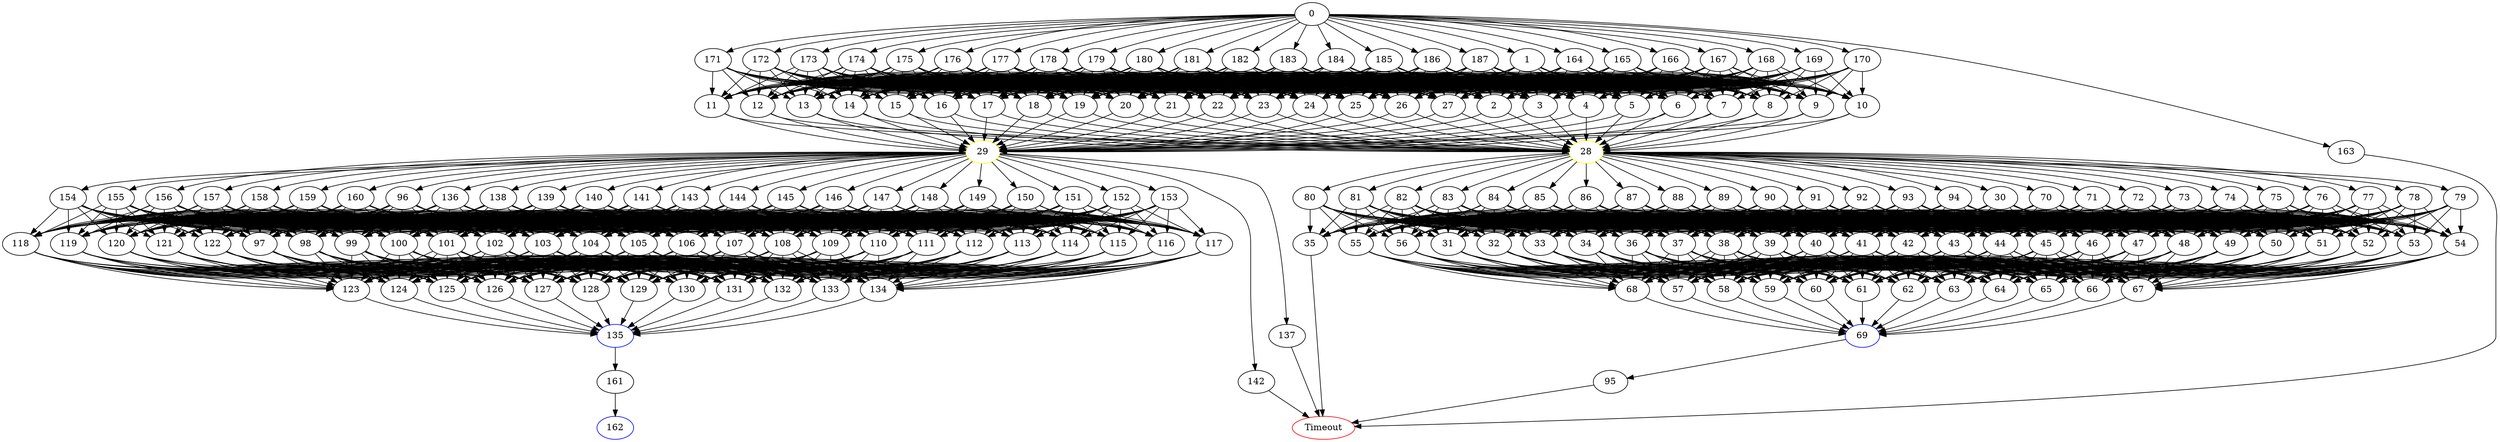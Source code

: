 digraph G {
	0 -> 1;
	0 -> 163;
	0 -> 164;
	0 -> 165;
	0 -> 166;
	0 -> 167;
	0 -> 168;
	0 -> 169;
	0 -> 170;
	0 -> 171;
	0 -> 172;
	0 -> 173;
	0 -> 174;
	0 -> 175;
	0 -> 176;
	0 -> 177;
	0 -> 178;
	0 -> 179;
	0 -> 180;
	0 -> 181;
	0 -> 182;
	0 -> 183;
	0 -> 184;
	0 -> 185;
	0 -> 186;
	0 -> 187;
	1 -> 2;
	1 -> 3;
	1 -> 4;
	1 -> 5;
	1 -> 6;
	1 -> 7;
	1 -> 8;
	1 -> 9;
	1 -> 10;
	1 -> 11;
	1 -> 12;
	1 -> 13;
	1 -> 14;
	1 -> 15;
	1 -> 16;
	1 -> 17;
	1 -> 18;
	1 -> 19;
	1 -> 20;
	1 -> 21;
	1 -> 22;
	1 -> 23;
	1 -> 24;
	1 -> 25;
	1 -> 26;
	1 -> 27;
	2 -> "28";
28 [color=yellow];
	2 -> "29";
29 [color=yellow];
	3 -> "28";
28 [color=yellow];
	3 -> "29";
29 [color=yellow];
	4 -> "28";
28 [color=yellow];
	4 -> "29";
29 [color=yellow];
	5 -> "28";
28 [color=yellow];
	5 -> "29";
29 [color=yellow];
	6 -> "28";
28 [color=yellow];
	6 -> "29";
29 [color=yellow];
	7 -> "28";
28 [color=yellow];
	7 -> "29";
29 [color=yellow];
	8 -> "28";
28 [color=yellow];
	8 -> "29";
29 [color=yellow];
	9 -> "28";
28 [color=yellow];
	9 -> "29";
29 [color=yellow];
	10 -> "28";
28 [color=yellow];
	10 -> "29";
29 [color=yellow];
	11 -> "28";
28 [color=yellow];
	11 -> "29";
29 [color=yellow];
	12 -> "28";
28 [color=yellow];
	12 -> "29";
29 [color=yellow];
	13 -> "28";
28 [color=yellow];
	13 -> "29";
29 [color=yellow];
	14 -> "28";
28 [color=yellow];
	14 -> "29";
29 [color=yellow];
	15 -> "28";
28 [color=yellow];
	15 -> "29";
29 [color=yellow];
	16 -> "28";
28 [color=yellow];
	16 -> "29";
29 [color=yellow];
	17 -> "28";
28 [color=yellow];
	17 -> "29";
29 [color=yellow];
	18 -> "28";
28 [color=yellow];
	18 -> "29";
29 [color=yellow];
	19 -> "28";
28 [color=yellow];
	19 -> "29";
29 [color=yellow];
	20 -> "28";
28 [color=yellow];
	20 -> "29";
29 [color=yellow];
	21 -> "28";
28 [color=yellow];
	21 -> "29";
29 [color=yellow];
	22 -> "28";
28 [color=yellow];
	22 -> "29";
29 [color=yellow];
	23 -> "28";
28 [color=yellow];
	23 -> "29";
29 [color=yellow];
	24 -> "28";
28 [color=yellow];
	24 -> "29";
29 [color=yellow];
	25 -> "28";
28 [color=yellow];
	25 -> "29";
29 [color=yellow];
	26 -> "28";
28 [color=yellow];
	26 -> "29";
29 [color=yellow];
	27 -> "28";
28 [color=yellow];
	27 -> "29";
29 [color=yellow];
	28 -> 30;
	28 -> 70;
	28 -> 71;
	28 -> 72;
	28 -> 73;
	28 -> 74;
	28 -> 75;
	28 -> 76;
	28 -> 77;
	28 -> 78;
	28 -> 79;
	28 -> 80;
	28 -> 81;
	28 -> 82;
	28 -> 83;
	28 -> 84;
	28 -> 85;
	28 -> 86;
	28 -> 87;
	28 -> 88;
	28 -> 89;
	28 -> 90;
	28 -> 91;
	28 -> 92;
	28 -> 93;
	28 -> 94;
	29 -> 96;
	29 -> 136;
	29 -> 137;
	29 -> 138;
	29 -> 139;
	29 -> 140;
	29 -> 141;
	29 -> 142;
	29 -> 143;
	29 -> 144;
	29 -> 145;
	29 -> 146;
	29 -> 147;
	29 -> 148;
	29 -> 149;
	29 -> 150;
	29 -> 151;
	29 -> 152;
	29 -> 153;
	29 -> 154;
	29 -> 155;
	29 -> 156;
	29 -> 157;
	29 -> 158;
	29 -> 159;
	29 -> 160;
	30 -> 31;
	30 -> 32;
	30 -> 33;
	30 -> 34;
	30 -> 35;
	30 -> 36;
	30 -> 37;
	30 -> 38;
	30 -> 39;
	30 -> 40;
	30 -> 41;
	30 -> 42;
	30 -> 43;
	30 -> 44;
	30 -> 45;
	30 -> 46;
	30 -> 47;
	30 -> 48;
	30 -> 49;
	30 -> 50;
	30 -> 51;
	30 -> 52;
	30 -> 53;
	30 -> 54;
	30 -> 55;
	30 -> 56;
	31 -> 57;
	31 -> 58;
	31 -> 59;
	31 -> 60;
	31 -> 61;
	31 -> 62;
	31 -> 63;
	31 -> 64;
	31 -> 65;
	31 -> 66;
	31 -> 67;
	31 -> 68;
	32 -> 57;
	32 -> 58;
	32 -> 59;
	32 -> 60;
	32 -> 61;
	32 -> 62;
	32 -> 63;
	32 -> 64;
	32 -> 65;
	32 -> 66;
	32 -> 67;
	32 -> 68;
	33 -> 57;
	33 -> 58;
	33 -> 59;
	33 -> 60;
	33 -> 61;
	33 -> 62;
	33 -> 63;
	33 -> 64;
	33 -> 65;
	33 -> 66;
	33 -> 67;
	33 -> 68;
	34 -> 57;
	34 -> 58;
	34 -> 59;
	34 -> 60;
	34 -> 61;
	34 -> 62;
	34 -> 63;
	34 -> 64;
	34 -> 65;
	34 -> 66;
	34 -> 67;
	34 -> 68;
	35 -> "Timeout";
Timeout [color=red];
	36 -> 57;
	36 -> 58;
	36 -> 59;
	36 -> 60;
	36 -> 61;
	36 -> 62;
	36 -> 63;
	36 -> 64;
	36 -> 65;
	36 -> 66;
	36 -> 67;
	36 -> 68;
	37 -> 57;
	37 -> 58;
	37 -> 59;
	37 -> 60;
	37 -> 61;
	37 -> 62;
	37 -> 63;
	37 -> 64;
	37 -> 65;
	37 -> 66;
	37 -> 67;
	37 -> 68;
	38 -> 57;
	38 -> 58;
	38 -> 59;
	38 -> 60;
	38 -> 61;
	38 -> 62;
	38 -> 63;
	38 -> 64;
	38 -> 65;
	38 -> 66;
	38 -> 67;
	38 -> 68;
	39 -> 57;
	39 -> 58;
	39 -> 59;
	39 -> 60;
	39 -> 61;
	39 -> 62;
	39 -> 63;
	39 -> 64;
	39 -> 65;
	39 -> 66;
	39 -> 67;
	39 -> 68;
	40 -> 57;
	40 -> 58;
	40 -> 59;
	40 -> 60;
	40 -> 61;
	40 -> 62;
	40 -> 63;
	40 -> 64;
	40 -> 65;
	40 -> 66;
	40 -> 67;
	40 -> 68;
	41 -> 57;
	41 -> 58;
	41 -> 59;
	41 -> 60;
	41 -> 61;
	41 -> 62;
	41 -> 63;
	41 -> 64;
	41 -> 65;
	41 -> 66;
	41 -> 67;
	41 -> 68;
	42 -> 57;
	42 -> 58;
	42 -> 59;
	42 -> 60;
	42 -> 61;
	42 -> 62;
	42 -> 63;
	42 -> 64;
	42 -> 65;
	42 -> 66;
	42 -> 67;
	42 -> 68;
	43 -> 57;
	43 -> 58;
	43 -> 59;
	43 -> 60;
	43 -> 61;
	43 -> 62;
	43 -> 63;
	43 -> 64;
	43 -> 65;
	43 -> 66;
	43 -> 67;
	43 -> 68;
	44 -> 57;
	44 -> 58;
	44 -> 59;
	44 -> 60;
	44 -> 61;
	44 -> 62;
	44 -> 63;
	44 -> 64;
	44 -> 65;
	44 -> 66;
	44 -> 67;
	44 -> 68;
	45 -> 57;
	45 -> 58;
	45 -> 59;
	45 -> 60;
	45 -> 61;
	45 -> 62;
	45 -> 63;
	45 -> 64;
	45 -> 65;
	45 -> 66;
	45 -> 67;
	45 -> 68;
	46 -> 57;
	46 -> 58;
	46 -> 59;
	46 -> 60;
	46 -> 61;
	46 -> 62;
	46 -> 63;
	46 -> 64;
	46 -> 65;
	46 -> 66;
	46 -> 67;
	46 -> 68;
	47 -> 57;
	47 -> 58;
	47 -> 59;
	47 -> 60;
	47 -> 61;
	47 -> 62;
	47 -> 63;
	47 -> 64;
	47 -> 65;
	47 -> 66;
	47 -> 67;
	47 -> 68;
	48 -> 57;
	48 -> 58;
	48 -> 59;
	48 -> 60;
	48 -> 61;
	48 -> 62;
	48 -> 63;
	48 -> 64;
	48 -> 65;
	48 -> 66;
	48 -> 67;
	48 -> 68;
	49 -> 57;
	49 -> 58;
	49 -> 59;
	49 -> 60;
	49 -> 61;
	49 -> 62;
	49 -> 63;
	49 -> 64;
	49 -> 65;
	49 -> 66;
	49 -> 67;
	49 -> 68;
	50 -> 57;
	50 -> 58;
	50 -> 59;
	50 -> 60;
	50 -> 61;
	50 -> 62;
	50 -> 63;
	50 -> 64;
	50 -> 65;
	50 -> 66;
	50 -> 67;
	50 -> 68;
	51 -> 57;
	51 -> 58;
	51 -> 59;
	51 -> 60;
	51 -> 61;
	51 -> 62;
	51 -> 63;
	51 -> 64;
	51 -> 65;
	51 -> 66;
	51 -> 67;
	51 -> 68;
	52 -> 57;
	52 -> 58;
	52 -> 59;
	52 -> 60;
	52 -> 61;
	52 -> 62;
	52 -> 63;
	52 -> 64;
	52 -> 65;
	52 -> 66;
	52 -> 67;
	52 -> 68;
	53 -> 57;
	53 -> 58;
	53 -> 59;
	53 -> 60;
	53 -> 61;
	53 -> 62;
	53 -> 63;
	53 -> 64;
	53 -> 65;
	53 -> 66;
	53 -> 67;
	53 -> 68;
	54 -> 57;
	54 -> 58;
	54 -> 59;
	54 -> 60;
	54 -> 61;
	54 -> 62;
	54 -> 63;
	54 -> 64;
	54 -> 65;
	54 -> 66;
	54 -> 67;
	54 -> 68;
	55 -> 57;
	55 -> 58;
	55 -> 59;
	55 -> 60;
	55 -> 61;
	55 -> 62;
	55 -> 63;
	55 -> 64;
	55 -> 65;
	55 -> 66;
	55 -> 67;
	55 -> 68;
	56 -> 57;
	56 -> 58;
	56 -> 59;
	56 -> 60;
	56 -> 61;
	56 -> 62;
	56 -> 63;
	56 -> 64;
	56 -> 65;
	56 -> 66;
	56 -> 67;
	56 -> 68;
	57 -> "69";
69 [color=blue];
	58 -> "69";
69 [color=blue];
	59 -> "69";
69 [color=blue];
	60 -> "69";
69 [color=blue];
	61 -> "69";
69 [color=blue];
	62 -> "69";
69 [color=blue];
	63 -> "69";
69 [color=blue];
	64 -> "69";
69 [color=blue];
	65 -> "69";
69 [color=blue];
	66 -> "69";
69 [color=blue];
	67 -> "69";
69 [color=blue];
	68 -> "69";
69 [color=blue];
	69 -> 95;
	70 -> 31;
	70 -> 32;
	70 -> 33;
	70 -> 34;
	70 -> 35;
	70 -> 36;
	70 -> 37;
	70 -> 38;
	70 -> 39;
	70 -> 40;
	70 -> 41;
	70 -> 42;
	70 -> 43;
	70 -> 44;
	70 -> 45;
	70 -> 46;
	70 -> 47;
	70 -> 48;
	70 -> 49;
	70 -> 50;
	70 -> 51;
	70 -> 52;
	70 -> 53;
	70 -> 54;
	70 -> 55;
	70 -> 56;
	71 -> 31;
	71 -> 32;
	71 -> 33;
	71 -> 34;
	71 -> 35;
	71 -> 36;
	71 -> 37;
	71 -> 38;
	71 -> 39;
	71 -> 40;
	71 -> 41;
	71 -> 42;
	71 -> 43;
	71 -> 44;
	71 -> 45;
	71 -> 46;
	71 -> 47;
	71 -> 48;
	71 -> 49;
	71 -> 50;
	71 -> 51;
	71 -> 52;
	71 -> 53;
	71 -> 54;
	71 -> 55;
	71 -> 56;
	72 -> 31;
	72 -> 32;
	72 -> 33;
	72 -> 34;
	72 -> 35;
	72 -> 36;
	72 -> 37;
	72 -> 38;
	72 -> 39;
	72 -> 40;
	72 -> 41;
	72 -> 42;
	72 -> 43;
	72 -> 44;
	72 -> 45;
	72 -> 46;
	72 -> 47;
	72 -> 48;
	72 -> 49;
	72 -> 50;
	72 -> 51;
	72 -> 52;
	72 -> 53;
	72 -> 54;
	72 -> 55;
	72 -> 56;
	73 -> 31;
	73 -> 32;
	73 -> 33;
	73 -> 34;
	73 -> 35;
	73 -> 36;
	73 -> 37;
	73 -> 38;
	73 -> 39;
	73 -> 40;
	73 -> 41;
	73 -> 42;
	73 -> 43;
	73 -> 44;
	73 -> 45;
	73 -> 46;
	73 -> 47;
	73 -> 48;
	73 -> 49;
	73 -> 50;
	73 -> 51;
	73 -> 52;
	73 -> 53;
	73 -> 54;
	73 -> 55;
	73 -> 56;
	74 -> 31;
	74 -> 32;
	74 -> 33;
	74 -> 34;
	74 -> 35;
	74 -> 36;
	74 -> 37;
	74 -> 38;
	74 -> 39;
	74 -> 40;
	74 -> 41;
	74 -> 42;
	74 -> 43;
	74 -> 44;
	74 -> 45;
	74 -> 46;
	74 -> 47;
	74 -> 48;
	74 -> 49;
	74 -> 50;
	74 -> 51;
	74 -> 52;
	74 -> 53;
	74 -> 54;
	74 -> 55;
	74 -> 56;
	75 -> 31;
	75 -> 32;
	75 -> 33;
	75 -> 34;
	75 -> 35;
	75 -> 36;
	75 -> 37;
	75 -> 38;
	75 -> 39;
	75 -> 40;
	75 -> 41;
	75 -> 42;
	75 -> 43;
	75 -> 44;
	75 -> 45;
	75 -> 46;
	75 -> 47;
	75 -> 48;
	75 -> 49;
	75 -> 50;
	75 -> 51;
	75 -> 52;
	75 -> 53;
	75 -> 54;
	75 -> 55;
	75 -> 56;
	76 -> 31;
	76 -> 32;
	76 -> 33;
	76 -> 34;
	76 -> 35;
	76 -> 36;
	76 -> 37;
	76 -> 38;
	76 -> 39;
	76 -> 40;
	76 -> 41;
	76 -> 42;
	76 -> 43;
	76 -> 44;
	76 -> 45;
	76 -> 46;
	76 -> 47;
	76 -> 48;
	76 -> 49;
	76 -> 50;
	76 -> 51;
	76 -> 52;
	76 -> 53;
	76 -> 54;
	76 -> 55;
	76 -> 56;
	77 -> 31;
	77 -> 32;
	77 -> 33;
	77 -> 34;
	77 -> 35;
	77 -> 36;
	77 -> 37;
	77 -> 38;
	77 -> 39;
	77 -> 40;
	77 -> 41;
	77 -> 42;
	77 -> 43;
	77 -> 44;
	77 -> 45;
	77 -> 46;
	77 -> 47;
	77 -> 48;
	77 -> 49;
	77 -> 50;
	77 -> 51;
	77 -> 52;
	77 -> 53;
	77 -> 54;
	77 -> 55;
	77 -> 56;
	78 -> 31;
	78 -> 32;
	78 -> 33;
	78 -> 34;
	78 -> 35;
	78 -> 36;
	78 -> 37;
	78 -> 38;
	78 -> 39;
	78 -> 40;
	78 -> 41;
	78 -> 42;
	78 -> 43;
	78 -> 44;
	78 -> 45;
	78 -> 46;
	78 -> 47;
	78 -> 48;
	78 -> 49;
	78 -> 50;
	78 -> 51;
	78 -> 52;
	78 -> 53;
	78 -> 54;
	78 -> 55;
	78 -> 56;
	79 -> 31;
	79 -> 32;
	79 -> 33;
	79 -> 34;
	79 -> 35;
	79 -> 36;
	79 -> 37;
	79 -> 38;
	79 -> 39;
	79 -> 40;
	79 -> 41;
	79 -> 42;
	79 -> 43;
	79 -> 44;
	79 -> 45;
	79 -> 46;
	79 -> 47;
	79 -> 48;
	79 -> 49;
	79 -> 50;
	79 -> 51;
	79 -> 52;
	79 -> 53;
	79 -> 54;
	79 -> 55;
	79 -> 56;
	80 -> 31;
	80 -> 32;
	80 -> 33;
	80 -> 34;
	80 -> 35;
	80 -> 36;
	80 -> 37;
	80 -> 38;
	80 -> 39;
	80 -> 40;
	80 -> 41;
	80 -> 42;
	80 -> 43;
	80 -> 44;
	80 -> 45;
	80 -> 46;
	80 -> 47;
	80 -> 48;
	80 -> 49;
	80 -> 50;
	80 -> 51;
	80 -> 52;
	80 -> 53;
	80 -> 54;
	80 -> 55;
	80 -> 56;
	81 -> 31;
	81 -> 32;
	81 -> 33;
	81 -> 34;
	81 -> 35;
	81 -> 36;
	81 -> 37;
	81 -> 38;
	81 -> 39;
	81 -> 40;
	81 -> 41;
	81 -> 42;
	81 -> 43;
	81 -> 44;
	81 -> 45;
	81 -> 46;
	81 -> 47;
	81 -> 48;
	81 -> 49;
	81 -> 50;
	81 -> 51;
	81 -> 52;
	81 -> 53;
	81 -> 54;
	81 -> 55;
	81 -> 56;
	82 -> 31;
	82 -> 32;
	82 -> 33;
	82 -> 34;
	82 -> 35;
	82 -> 36;
	82 -> 37;
	82 -> 38;
	82 -> 39;
	82 -> 40;
	82 -> 41;
	82 -> 42;
	82 -> 43;
	82 -> 44;
	82 -> 45;
	82 -> 46;
	82 -> 47;
	82 -> 48;
	82 -> 49;
	82 -> 50;
	82 -> 51;
	82 -> 52;
	82 -> 53;
	82 -> 54;
	82 -> 55;
	82 -> 56;
	83 -> 31;
	83 -> 32;
	83 -> 33;
	83 -> 34;
	83 -> 35;
	83 -> 36;
	83 -> 37;
	83 -> 38;
	83 -> 39;
	83 -> 40;
	83 -> 41;
	83 -> 42;
	83 -> 43;
	83 -> 44;
	83 -> 45;
	83 -> 46;
	83 -> 47;
	83 -> 48;
	83 -> 49;
	83 -> 50;
	83 -> 51;
	83 -> 52;
	83 -> 53;
	83 -> 54;
	83 -> 55;
	83 -> 56;
	84 -> 31;
	84 -> 32;
	84 -> 33;
	84 -> 34;
	84 -> 35;
	84 -> 36;
	84 -> 37;
	84 -> 38;
	84 -> 39;
	84 -> 40;
	84 -> 41;
	84 -> 42;
	84 -> 43;
	84 -> 44;
	84 -> 45;
	84 -> 46;
	84 -> 47;
	84 -> 48;
	84 -> 49;
	84 -> 50;
	84 -> 51;
	84 -> 52;
	84 -> 53;
	84 -> 54;
	84 -> 55;
	84 -> 56;
	85 -> 31;
	85 -> 32;
	85 -> 33;
	85 -> 34;
	85 -> 35;
	85 -> 36;
	85 -> 37;
	85 -> 38;
	85 -> 39;
	85 -> 40;
	85 -> 41;
	85 -> 42;
	85 -> 43;
	85 -> 44;
	85 -> 45;
	85 -> 46;
	85 -> 47;
	85 -> 48;
	85 -> 49;
	85 -> 50;
	85 -> 51;
	85 -> 52;
	85 -> 53;
	85 -> 54;
	85 -> 55;
	85 -> 56;
	86 -> 31;
	86 -> 32;
	86 -> 33;
	86 -> 34;
	86 -> 35;
	86 -> 36;
	86 -> 37;
	86 -> 38;
	86 -> 39;
	86 -> 40;
	86 -> 41;
	86 -> 42;
	86 -> 43;
	86 -> 44;
	86 -> 45;
	86 -> 46;
	86 -> 47;
	86 -> 48;
	86 -> 49;
	86 -> 50;
	86 -> 51;
	86 -> 52;
	86 -> 53;
	86 -> 54;
	86 -> 55;
	86 -> 56;
	87 -> 31;
	87 -> 32;
	87 -> 33;
	87 -> 34;
	87 -> 35;
	87 -> 36;
	87 -> 37;
	87 -> 38;
	87 -> 39;
	87 -> 40;
	87 -> 41;
	87 -> 42;
	87 -> 43;
	87 -> 44;
	87 -> 45;
	87 -> 46;
	87 -> 47;
	87 -> 48;
	87 -> 49;
	87 -> 50;
	87 -> 51;
	87 -> 52;
	87 -> 53;
	87 -> 54;
	87 -> 55;
	87 -> 56;
	88 -> 31;
	88 -> 32;
	88 -> 33;
	88 -> 34;
	88 -> 35;
	88 -> 36;
	88 -> 37;
	88 -> 38;
	88 -> 39;
	88 -> 40;
	88 -> 41;
	88 -> 42;
	88 -> 43;
	88 -> 44;
	88 -> 45;
	88 -> 46;
	88 -> 47;
	88 -> 48;
	88 -> 49;
	88 -> 50;
	88 -> 51;
	88 -> 52;
	88 -> 53;
	88 -> 54;
	88 -> 55;
	88 -> 56;
	89 -> 31;
	89 -> 32;
	89 -> 33;
	89 -> 34;
	89 -> 35;
	89 -> 36;
	89 -> 37;
	89 -> 38;
	89 -> 39;
	89 -> 40;
	89 -> 41;
	89 -> 42;
	89 -> 43;
	89 -> 44;
	89 -> 45;
	89 -> 46;
	89 -> 47;
	89 -> 48;
	89 -> 49;
	89 -> 50;
	89 -> 51;
	89 -> 52;
	89 -> 53;
	89 -> 54;
	89 -> 55;
	89 -> 56;
	90 -> 31;
	90 -> 32;
	90 -> 33;
	90 -> 34;
	90 -> 35;
	90 -> 36;
	90 -> 37;
	90 -> 38;
	90 -> 39;
	90 -> 40;
	90 -> 41;
	90 -> 42;
	90 -> 43;
	90 -> 44;
	90 -> 45;
	90 -> 46;
	90 -> 47;
	90 -> 48;
	90 -> 49;
	90 -> 50;
	90 -> 51;
	90 -> 52;
	90 -> 53;
	90 -> 54;
	90 -> 55;
	90 -> 56;
	91 -> 31;
	91 -> 32;
	91 -> 33;
	91 -> 34;
	91 -> 35;
	91 -> 36;
	91 -> 37;
	91 -> 38;
	91 -> 39;
	91 -> 40;
	91 -> 41;
	91 -> 42;
	91 -> 43;
	91 -> 44;
	91 -> 45;
	91 -> 46;
	91 -> 47;
	91 -> 48;
	91 -> 49;
	91 -> 50;
	91 -> 51;
	91 -> 52;
	91 -> 53;
	91 -> 54;
	91 -> 55;
	91 -> 56;
	92 -> 31;
	92 -> 32;
	92 -> 33;
	92 -> 34;
	92 -> 35;
	92 -> 36;
	92 -> 37;
	92 -> 38;
	92 -> 39;
	92 -> 40;
	92 -> 41;
	92 -> 42;
	92 -> 43;
	92 -> 44;
	92 -> 45;
	92 -> 46;
	92 -> 47;
	92 -> 48;
	92 -> 49;
	92 -> 50;
	92 -> 51;
	92 -> 52;
	92 -> 53;
	92 -> 54;
	92 -> 55;
	92 -> 56;
	93 -> 31;
	93 -> 32;
	93 -> 33;
	93 -> 34;
	93 -> 35;
	93 -> 36;
	93 -> 37;
	93 -> 38;
	93 -> 39;
	93 -> 40;
	93 -> 41;
	93 -> 42;
	93 -> 43;
	93 -> 44;
	93 -> 45;
	93 -> 46;
	93 -> 47;
	93 -> 48;
	93 -> 49;
	93 -> 50;
	93 -> 51;
	93 -> 52;
	93 -> 53;
	93 -> 54;
	93 -> 55;
	93 -> 56;
	94 -> 31;
	94 -> 32;
	94 -> 33;
	94 -> 34;
	94 -> 35;
	94 -> 36;
	94 -> 37;
	94 -> 38;
	94 -> 39;
	94 -> 40;
	94 -> 41;
	94 -> 42;
	94 -> 43;
	94 -> 44;
	94 -> 45;
	94 -> 46;
	94 -> 47;
	94 -> 48;
	94 -> 49;
	94 -> 50;
	94 -> 51;
	94 -> 52;
	94 -> 53;
	94 -> 54;
	94 -> 55;
	94 -> 56;
	95 -> "Timeout";
Timeout [color=red];
	96 -> 97;
	96 -> 98;
	96 -> 99;
	96 -> 100;
	96 -> 101;
	96 -> 102;
	96 -> 103;
	96 -> 104;
	96 -> 105;
	96 -> 106;
	96 -> 107;
	96 -> 108;
	96 -> 109;
	96 -> 110;
	96 -> 111;
	96 -> 112;
	96 -> 113;
	96 -> 114;
	96 -> 115;
	96 -> 116;
	96 -> 117;
	96 -> 118;
	96 -> 119;
	96 -> 120;
	96 -> 121;
	96 -> 122;
	97 -> 123;
	97 -> 124;
	97 -> 125;
	97 -> 126;
	97 -> 127;
	97 -> 128;
	97 -> 129;
	97 -> 130;
	97 -> 131;
	97 -> 132;
	97 -> 133;
	97 -> 134;
	98 -> 123;
	98 -> 124;
	98 -> 125;
	98 -> 126;
	98 -> 127;
	98 -> 128;
	98 -> 129;
	98 -> 130;
	98 -> 131;
	98 -> 132;
	98 -> 133;
	98 -> 134;
	99 -> 123;
	99 -> 124;
	99 -> 125;
	99 -> 126;
	99 -> 127;
	99 -> 128;
	99 -> 129;
	99 -> 130;
	99 -> 131;
	99 -> 132;
	99 -> 133;
	99 -> 134;
	100 -> 123;
	100 -> 124;
	100 -> 125;
	100 -> 126;
	100 -> 127;
	100 -> 128;
	100 -> 129;
	100 -> 130;
	100 -> 131;
	100 -> 132;
	100 -> 133;
	100 -> 134;
	101 -> 123;
	101 -> 124;
	101 -> 125;
	101 -> 126;
	101 -> 127;
	101 -> 128;
	101 -> 129;
	101 -> 130;
	101 -> 131;
	101 -> 132;
	101 -> 133;
	101 -> 134;
	102 -> 123;
	102 -> 124;
	102 -> 125;
	102 -> 126;
	102 -> 127;
	102 -> 128;
	102 -> 129;
	102 -> 130;
	102 -> 131;
	102 -> 132;
	102 -> 133;
	102 -> 134;
	103 -> 123;
	103 -> 124;
	103 -> 125;
	103 -> 126;
	103 -> 127;
	103 -> 128;
	103 -> 129;
	103 -> 130;
	103 -> 131;
	103 -> 132;
	103 -> 133;
	103 -> 134;
	104 -> 123;
	104 -> 124;
	104 -> 125;
	104 -> 126;
	104 -> 127;
	104 -> 128;
	104 -> 129;
	104 -> 130;
	104 -> 131;
	104 -> 132;
	104 -> 133;
	104 -> 134;
	105 -> 123;
	105 -> 124;
	105 -> 125;
	105 -> 126;
	105 -> 127;
	105 -> 128;
	105 -> 129;
	105 -> 130;
	105 -> 131;
	105 -> 132;
	105 -> 133;
	105 -> 134;
	106 -> 123;
	106 -> 124;
	106 -> 125;
	106 -> 126;
	106 -> 127;
	106 -> 128;
	106 -> 129;
	106 -> 130;
	106 -> 131;
	106 -> 132;
	106 -> 133;
	106 -> 134;
	107 -> 123;
	107 -> 124;
	107 -> 125;
	107 -> 126;
	107 -> 127;
	107 -> 128;
	107 -> 129;
	107 -> 130;
	107 -> 131;
	107 -> 132;
	107 -> 133;
	107 -> 134;
	108 -> 123;
	108 -> 124;
	108 -> 125;
	108 -> 126;
	108 -> 127;
	108 -> 128;
	108 -> 129;
	108 -> 130;
	108 -> 131;
	108 -> 132;
	108 -> 133;
	108 -> 134;
	109 -> 123;
	109 -> 124;
	109 -> 125;
	109 -> 126;
	109 -> 127;
	109 -> 128;
	109 -> 129;
	109 -> 130;
	109 -> 131;
	109 -> 132;
	109 -> 133;
	109 -> 134;
	110 -> 123;
	110 -> 124;
	110 -> 125;
	110 -> 126;
	110 -> 127;
	110 -> 128;
	110 -> 129;
	110 -> 130;
	110 -> 131;
	110 -> 132;
	110 -> 133;
	110 -> 134;
	111 -> 123;
	111 -> 124;
	111 -> 125;
	111 -> 126;
	111 -> 127;
	111 -> 128;
	111 -> 129;
	111 -> 130;
	111 -> 131;
	111 -> 132;
	111 -> 133;
	111 -> 134;
	112 -> 123;
	112 -> 124;
	112 -> 125;
	112 -> 126;
	112 -> 127;
	112 -> 128;
	112 -> 129;
	112 -> 130;
	112 -> 131;
	112 -> 132;
	112 -> 133;
	112 -> 134;
	113 -> 123;
	113 -> 124;
	113 -> 125;
	113 -> 126;
	113 -> 127;
	113 -> 128;
	113 -> 129;
	113 -> 130;
	113 -> 131;
	113 -> 132;
	113 -> 133;
	113 -> 134;
	114 -> 123;
	114 -> 124;
	114 -> 125;
	114 -> 126;
	114 -> 127;
	114 -> 128;
	114 -> 129;
	114 -> 130;
	114 -> 131;
	114 -> 132;
	114 -> 133;
	114 -> 134;
	115 -> 123;
	115 -> 124;
	115 -> 125;
	115 -> 126;
	115 -> 127;
	115 -> 128;
	115 -> 129;
	115 -> 130;
	115 -> 131;
	115 -> 132;
	115 -> 133;
	115 -> 134;
	116 -> 123;
	116 -> 124;
	116 -> 125;
	116 -> 126;
	116 -> 127;
	116 -> 128;
	116 -> 129;
	116 -> 130;
	116 -> 131;
	116 -> 132;
	116 -> 133;
	116 -> 134;
	117 -> 123;
	117 -> 124;
	117 -> 125;
	117 -> 126;
	117 -> 127;
	117 -> 128;
	117 -> 129;
	117 -> 130;
	117 -> 131;
	117 -> 132;
	117 -> 133;
	117 -> 134;
	118 -> 123;
	118 -> 124;
	118 -> 125;
	118 -> 126;
	118 -> 127;
	118 -> 128;
	118 -> 129;
	118 -> 130;
	118 -> 131;
	118 -> 132;
	118 -> 133;
	118 -> 134;
	119 -> 123;
	119 -> 124;
	119 -> 125;
	119 -> 126;
	119 -> 127;
	119 -> 128;
	119 -> 129;
	119 -> 130;
	119 -> 131;
	119 -> 132;
	119 -> 133;
	119 -> 134;
	120 -> 123;
	120 -> 124;
	120 -> 125;
	120 -> 126;
	120 -> 127;
	120 -> 128;
	120 -> 129;
	120 -> 130;
	120 -> 131;
	120 -> 132;
	120 -> 133;
	120 -> 134;
	121 -> 123;
	121 -> 124;
	121 -> 125;
	121 -> 126;
	121 -> 127;
	121 -> 128;
	121 -> 129;
	121 -> 130;
	121 -> 131;
	121 -> 132;
	121 -> 133;
	121 -> 134;
	122 -> 123;
	122 -> 124;
	122 -> 125;
	122 -> 126;
	122 -> 127;
	122 -> 128;
	122 -> 129;
	122 -> 130;
	122 -> 131;
	122 -> 132;
	122 -> 133;
	122 -> 134;
	123 -> "135";
135 [color=blue];
	124 -> "135";
135 [color=blue];
	125 -> "135";
135 [color=blue];
	126 -> "135";
135 [color=blue];
	127 -> "135";
135 [color=blue];
	128 -> "135";
135 [color=blue];
	129 -> "135";
135 [color=blue];
	130 -> "135";
135 [color=blue];
	131 -> "135";
135 [color=blue];
	132 -> "135";
135 [color=blue];
	133 -> "135";
135 [color=blue];
	134 -> "135";
135 [color=blue];
	135 -> 161;
	136 -> 97;
	136 -> 98;
	136 -> 99;
	136 -> 100;
	136 -> 101;
	136 -> 102;
	136 -> 103;
	136 -> 104;
	136 -> 105;
	136 -> 106;
	136 -> 107;
	136 -> 108;
	136 -> 109;
	136 -> 110;
	136 -> 111;
	136 -> 112;
	136 -> 113;
	136 -> 114;
	136 -> 115;
	136 -> 116;
	136 -> 117;
	136 -> 118;
	136 -> 119;
	136 -> 120;
	136 -> 121;
	136 -> 122;
	137 -> "Timeout";
Timeout [color=red];
	138 -> 97;
	138 -> 98;
	138 -> 99;
	138 -> 100;
	138 -> 101;
	138 -> 102;
	138 -> 103;
	138 -> 104;
	138 -> 105;
	138 -> 106;
	138 -> 107;
	138 -> 108;
	138 -> 109;
	138 -> 110;
	138 -> 111;
	138 -> 112;
	138 -> 113;
	138 -> 114;
	138 -> 115;
	138 -> 116;
	138 -> 117;
	138 -> 118;
	138 -> 119;
	138 -> 120;
	138 -> 121;
	138 -> 122;
	139 -> 97;
	139 -> 98;
	139 -> 99;
	139 -> 100;
	139 -> 101;
	139 -> 102;
	139 -> 103;
	139 -> 104;
	139 -> 105;
	139 -> 106;
	139 -> 107;
	139 -> 108;
	139 -> 109;
	139 -> 110;
	139 -> 111;
	139 -> 112;
	139 -> 113;
	139 -> 114;
	139 -> 115;
	139 -> 116;
	139 -> 117;
	139 -> 118;
	139 -> 119;
	139 -> 120;
	139 -> 121;
	139 -> 122;
	140 -> 97;
	140 -> 98;
	140 -> 99;
	140 -> 100;
	140 -> 101;
	140 -> 102;
	140 -> 103;
	140 -> 104;
	140 -> 105;
	140 -> 106;
	140 -> 107;
	140 -> 108;
	140 -> 109;
	140 -> 110;
	140 -> 111;
	140 -> 112;
	140 -> 113;
	140 -> 114;
	140 -> 115;
	140 -> 116;
	140 -> 117;
	140 -> 118;
	140 -> 119;
	140 -> 120;
	140 -> 121;
	140 -> 122;
	141 -> 97;
	141 -> 98;
	141 -> 99;
	141 -> 100;
	141 -> 101;
	141 -> 102;
	141 -> 103;
	141 -> 104;
	141 -> 105;
	141 -> 106;
	141 -> 107;
	141 -> 108;
	141 -> 109;
	141 -> 110;
	141 -> 111;
	141 -> 112;
	141 -> 113;
	141 -> 114;
	141 -> 115;
	141 -> 116;
	141 -> 117;
	141 -> 118;
	141 -> 119;
	141 -> 120;
	141 -> 121;
	141 -> 122;
	142 -> "Timeout";
Timeout [color=red];
	143 -> 97;
	143 -> 98;
	143 -> 99;
	143 -> 100;
	143 -> 101;
	143 -> 102;
	143 -> 103;
	143 -> 104;
	143 -> 105;
	143 -> 106;
	143 -> 107;
	143 -> 108;
	143 -> 109;
	143 -> 110;
	143 -> 111;
	143 -> 112;
	143 -> 113;
	143 -> 114;
	143 -> 115;
	143 -> 116;
	143 -> 117;
	143 -> 118;
	143 -> 119;
	143 -> 120;
	143 -> 121;
	143 -> 122;
	144 -> 97;
	144 -> 98;
	144 -> 99;
	144 -> 100;
	144 -> 101;
	144 -> 102;
	144 -> 103;
	144 -> 104;
	144 -> 105;
	144 -> 106;
	144 -> 107;
	144 -> 108;
	144 -> 109;
	144 -> 110;
	144 -> 111;
	144 -> 112;
	144 -> 113;
	144 -> 114;
	144 -> 115;
	144 -> 116;
	144 -> 117;
	144 -> 118;
	144 -> 119;
	144 -> 120;
	144 -> 121;
	144 -> 122;
	145 -> 97;
	145 -> 98;
	145 -> 99;
	145 -> 100;
	145 -> 101;
	145 -> 102;
	145 -> 103;
	145 -> 104;
	145 -> 105;
	145 -> 106;
	145 -> 107;
	145 -> 108;
	145 -> 109;
	145 -> 110;
	145 -> 111;
	145 -> 112;
	145 -> 113;
	145 -> 114;
	145 -> 115;
	145 -> 116;
	145 -> 117;
	145 -> 118;
	145 -> 119;
	145 -> 120;
	145 -> 121;
	145 -> 122;
	146 -> 97;
	146 -> 98;
	146 -> 99;
	146 -> 100;
	146 -> 101;
	146 -> 102;
	146 -> 103;
	146 -> 104;
	146 -> 105;
	146 -> 106;
	146 -> 107;
	146 -> 108;
	146 -> 109;
	146 -> 110;
	146 -> 111;
	146 -> 112;
	146 -> 113;
	146 -> 114;
	146 -> 115;
	146 -> 116;
	146 -> 117;
	146 -> 118;
	146 -> 119;
	146 -> 120;
	146 -> 121;
	146 -> 122;
	147 -> 97;
	147 -> 98;
	147 -> 99;
	147 -> 100;
	147 -> 101;
	147 -> 102;
	147 -> 103;
	147 -> 104;
	147 -> 105;
	147 -> 106;
	147 -> 107;
	147 -> 108;
	147 -> 109;
	147 -> 110;
	147 -> 111;
	147 -> 112;
	147 -> 113;
	147 -> 114;
	147 -> 115;
	147 -> 116;
	147 -> 117;
	147 -> 118;
	147 -> 119;
	147 -> 120;
	147 -> 121;
	147 -> 122;
	148 -> 97;
	148 -> 98;
	148 -> 99;
	148 -> 100;
	148 -> 101;
	148 -> 102;
	148 -> 103;
	148 -> 104;
	148 -> 105;
	148 -> 106;
	148 -> 107;
	148 -> 108;
	148 -> 109;
	148 -> 110;
	148 -> 111;
	148 -> 112;
	148 -> 113;
	148 -> 114;
	148 -> 115;
	148 -> 116;
	148 -> 117;
	148 -> 118;
	148 -> 119;
	148 -> 120;
	148 -> 121;
	148 -> 122;
	149 -> 97;
	149 -> 98;
	149 -> 99;
	149 -> 100;
	149 -> 101;
	149 -> 102;
	149 -> 103;
	149 -> 104;
	149 -> 105;
	149 -> 106;
	149 -> 107;
	149 -> 108;
	149 -> 109;
	149 -> 110;
	149 -> 111;
	149 -> 112;
	149 -> 113;
	149 -> 114;
	149 -> 115;
	149 -> 116;
	149 -> 117;
	149 -> 118;
	149 -> 119;
	149 -> 120;
	149 -> 121;
	149 -> 122;
	150 -> 97;
	150 -> 98;
	150 -> 99;
	150 -> 100;
	150 -> 101;
	150 -> 102;
	150 -> 103;
	150 -> 104;
	150 -> 105;
	150 -> 106;
	150 -> 107;
	150 -> 108;
	150 -> 109;
	150 -> 110;
	150 -> 111;
	150 -> 112;
	150 -> 113;
	150 -> 114;
	150 -> 115;
	150 -> 116;
	150 -> 117;
	150 -> 118;
	150 -> 119;
	150 -> 120;
	150 -> 121;
	150 -> 122;
	151 -> 97;
	151 -> 98;
	151 -> 99;
	151 -> 100;
	151 -> 101;
	151 -> 102;
	151 -> 103;
	151 -> 104;
	151 -> 105;
	151 -> 106;
	151 -> 107;
	151 -> 108;
	151 -> 109;
	151 -> 110;
	151 -> 111;
	151 -> 112;
	151 -> 113;
	151 -> 114;
	151 -> 115;
	151 -> 116;
	151 -> 117;
	151 -> 118;
	151 -> 119;
	151 -> 120;
	151 -> 121;
	151 -> 122;
	152 -> 97;
	152 -> 98;
	152 -> 99;
	152 -> 100;
	152 -> 101;
	152 -> 102;
	152 -> 103;
	152 -> 104;
	152 -> 105;
	152 -> 106;
	152 -> 107;
	152 -> 108;
	152 -> 109;
	152 -> 110;
	152 -> 111;
	152 -> 112;
	152 -> 113;
	152 -> 114;
	152 -> 115;
	152 -> 116;
	152 -> 117;
	152 -> 118;
	152 -> 119;
	152 -> 120;
	152 -> 121;
	152 -> 122;
	153 -> 97;
	153 -> 98;
	153 -> 99;
	153 -> 100;
	153 -> 101;
	153 -> 102;
	153 -> 103;
	153 -> 104;
	153 -> 105;
	153 -> 106;
	153 -> 107;
	153 -> 108;
	153 -> 109;
	153 -> 110;
	153 -> 111;
	153 -> 112;
	153 -> 113;
	153 -> 114;
	153 -> 115;
	153 -> 116;
	153 -> 117;
	153 -> 118;
	153 -> 119;
	153 -> 120;
	153 -> 121;
	153 -> 122;
	154 -> 97;
	154 -> 98;
	154 -> 99;
	154 -> 100;
	154 -> 101;
	154 -> 102;
	154 -> 103;
	154 -> 104;
	154 -> 105;
	154 -> 106;
	154 -> 107;
	154 -> 108;
	154 -> 109;
	154 -> 110;
	154 -> 111;
	154 -> 112;
	154 -> 113;
	154 -> 114;
	154 -> 115;
	154 -> 116;
	154 -> 117;
	154 -> 118;
	154 -> 119;
	154 -> 120;
	154 -> 121;
	154 -> 122;
	155 -> 97;
	155 -> 98;
	155 -> 99;
	155 -> 100;
	155 -> 101;
	155 -> 102;
	155 -> 103;
	155 -> 104;
	155 -> 105;
	155 -> 106;
	155 -> 107;
	155 -> 108;
	155 -> 109;
	155 -> 110;
	155 -> 111;
	155 -> 112;
	155 -> 113;
	155 -> 114;
	155 -> 115;
	155 -> 116;
	155 -> 117;
	155 -> 118;
	155 -> 119;
	155 -> 120;
	155 -> 121;
	155 -> 122;
	156 -> 97;
	156 -> 98;
	156 -> 99;
	156 -> 100;
	156 -> 101;
	156 -> 102;
	156 -> 103;
	156 -> 104;
	156 -> 105;
	156 -> 106;
	156 -> 107;
	156 -> 108;
	156 -> 109;
	156 -> 110;
	156 -> 111;
	156 -> 112;
	156 -> 113;
	156 -> 114;
	156 -> 115;
	156 -> 116;
	156 -> 117;
	156 -> 118;
	156 -> 119;
	156 -> 120;
	156 -> 121;
	156 -> 122;
	157 -> 97;
	157 -> 98;
	157 -> 99;
	157 -> 100;
	157 -> 101;
	157 -> 102;
	157 -> 103;
	157 -> 104;
	157 -> 105;
	157 -> 106;
	157 -> 107;
	157 -> 108;
	157 -> 109;
	157 -> 110;
	157 -> 111;
	157 -> 112;
	157 -> 113;
	157 -> 114;
	157 -> 115;
	157 -> 116;
	157 -> 117;
	157 -> 118;
	157 -> 119;
	157 -> 120;
	157 -> 121;
	157 -> 122;
	158 -> 97;
	158 -> 98;
	158 -> 99;
	158 -> 100;
	158 -> 101;
	158 -> 102;
	158 -> 103;
	158 -> 104;
	158 -> 105;
	158 -> 106;
	158 -> 107;
	158 -> 108;
	158 -> 109;
	158 -> 110;
	158 -> 111;
	158 -> 112;
	158 -> 113;
	158 -> 114;
	158 -> 115;
	158 -> 116;
	158 -> 117;
	158 -> 118;
	158 -> 119;
	158 -> 120;
	158 -> 121;
	158 -> 122;
	159 -> 97;
	159 -> 98;
	159 -> 99;
	159 -> 100;
	159 -> 101;
	159 -> 102;
	159 -> 103;
	159 -> 104;
	159 -> 105;
	159 -> 106;
	159 -> 107;
	159 -> 108;
	159 -> 109;
	159 -> 110;
	159 -> 111;
	159 -> 112;
	159 -> 113;
	159 -> 114;
	159 -> 115;
	159 -> 116;
	159 -> 117;
	159 -> 118;
	159 -> 119;
	159 -> 120;
	159 -> 121;
	159 -> 122;
	160 -> 97;
	160 -> 98;
	160 -> 99;
	160 -> 100;
	160 -> 101;
	160 -> 102;
	160 -> 103;
	160 -> 104;
	160 -> 105;
	160 -> 106;
	160 -> 107;
	160 -> 108;
	160 -> 109;
	160 -> 110;
	160 -> 111;
	160 -> 112;
	160 -> 113;
	160 -> 114;
	160 -> 115;
	160 -> 116;
	160 -> 117;
	160 -> 118;
	160 -> 119;
	160 -> 120;
	160 -> 121;
	160 -> 122;
	161 -> "162";
162 [color=blue];
	163 -> "Timeout";
Timeout [color=red];
	164 -> 2;
	164 -> 3;
	164 -> 4;
	164 -> 5;
	164 -> 6;
	164 -> 7;
	164 -> 8;
	164 -> 9;
	164 -> 10;
	164 -> 11;
	164 -> 12;
	164 -> 13;
	164 -> 14;
	164 -> 15;
	164 -> 16;
	164 -> 17;
	164 -> 18;
	164 -> 19;
	164 -> 20;
	164 -> 21;
	164 -> 22;
	164 -> 23;
	164 -> 24;
	164 -> 25;
	164 -> 26;
	164 -> 27;
	165 -> 2;
	165 -> 3;
	165 -> 4;
	165 -> 5;
	165 -> 6;
	165 -> 7;
	165 -> 8;
	165 -> 9;
	165 -> 10;
	165 -> 11;
	165 -> 12;
	165 -> 13;
	165 -> 14;
	165 -> 15;
	165 -> 16;
	165 -> 17;
	165 -> 18;
	165 -> 19;
	165 -> 20;
	165 -> 21;
	165 -> 22;
	165 -> 23;
	165 -> 24;
	165 -> 25;
	165 -> 26;
	165 -> 27;
	166 -> 2;
	166 -> 3;
	166 -> 4;
	166 -> 5;
	166 -> 6;
	166 -> 7;
	166 -> 8;
	166 -> 9;
	166 -> 10;
	166 -> 11;
	166 -> 12;
	166 -> 13;
	166 -> 14;
	166 -> 15;
	166 -> 16;
	166 -> 17;
	166 -> 18;
	166 -> 19;
	166 -> 20;
	166 -> 21;
	166 -> 22;
	166 -> 23;
	166 -> 24;
	166 -> 25;
	166 -> 26;
	166 -> 27;
	167 -> 2;
	167 -> 3;
	167 -> 4;
	167 -> 5;
	167 -> 6;
	167 -> 7;
	167 -> 8;
	167 -> 9;
	167 -> 10;
	167 -> 11;
	167 -> 12;
	167 -> 13;
	167 -> 14;
	167 -> 15;
	167 -> 16;
	167 -> 17;
	167 -> 18;
	167 -> 19;
	167 -> 20;
	167 -> 21;
	167 -> 22;
	167 -> 23;
	167 -> 24;
	167 -> 25;
	167 -> 26;
	167 -> 27;
	168 -> 2;
	168 -> 3;
	168 -> 4;
	168 -> 5;
	168 -> 6;
	168 -> 7;
	168 -> 8;
	168 -> 9;
	168 -> 10;
	168 -> 11;
	168 -> 12;
	168 -> 13;
	168 -> 14;
	168 -> 15;
	168 -> 16;
	168 -> 17;
	168 -> 18;
	168 -> 19;
	168 -> 20;
	168 -> 21;
	168 -> 22;
	168 -> 23;
	168 -> 24;
	168 -> 25;
	168 -> 26;
	168 -> 27;
	169 -> 2;
	169 -> 3;
	169 -> 4;
	169 -> 5;
	169 -> 6;
	169 -> 7;
	169 -> 8;
	169 -> 9;
	169 -> 10;
	169 -> 11;
	169 -> 12;
	169 -> 13;
	169 -> 14;
	169 -> 15;
	169 -> 16;
	169 -> 17;
	169 -> 18;
	169 -> 19;
	169 -> 20;
	169 -> 21;
	169 -> 22;
	169 -> 23;
	169 -> 24;
	169 -> 25;
	169 -> 26;
	169 -> 27;
	170 -> 2;
	170 -> 3;
	170 -> 4;
	170 -> 5;
	170 -> 6;
	170 -> 7;
	170 -> 8;
	170 -> 9;
	170 -> 10;
	170 -> 11;
	170 -> 12;
	170 -> 13;
	170 -> 14;
	170 -> 15;
	170 -> 16;
	170 -> 17;
	170 -> 18;
	170 -> 19;
	170 -> 20;
	170 -> 21;
	170 -> 22;
	170 -> 23;
	170 -> 24;
	170 -> 25;
	170 -> 26;
	170 -> 27;
	171 -> 2;
	171 -> 3;
	171 -> 4;
	171 -> 5;
	171 -> 6;
	171 -> 7;
	171 -> 8;
	171 -> 9;
	171 -> 10;
	171 -> 11;
	171 -> 12;
	171 -> 13;
	171 -> 14;
	171 -> 15;
	171 -> 16;
	171 -> 17;
	171 -> 18;
	171 -> 19;
	171 -> 20;
	171 -> 21;
	171 -> 22;
	171 -> 23;
	171 -> 24;
	171 -> 25;
	171 -> 26;
	171 -> 27;
	172 -> 2;
	172 -> 3;
	172 -> 4;
	172 -> 5;
	172 -> 6;
	172 -> 7;
	172 -> 8;
	172 -> 9;
	172 -> 10;
	172 -> 11;
	172 -> 12;
	172 -> 13;
	172 -> 14;
	172 -> 15;
	172 -> 16;
	172 -> 17;
	172 -> 18;
	172 -> 19;
	172 -> 20;
	172 -> 21;
	172 -> 22;
	172 -> 23;
	172 -> 24;
	172 -> 25;
	172 -> 26;
	172 -> 27;
	173 -> 2;
	173 -> 3;
	173 -> 4;
	173 -> 5;
	173 -> 6;
	173 -> 7;
	173 -> 8;
	173 -> 9;
	173 -> 10;
	173 -> 11;
	173 -> 12;
	173 -> 13;
	173 -> 14;
	173 -> 15;
	173 -> 16;
	173 -> 17;
	173 -> 18;
	173 -> 19;
	173 -> 20;
	173 -> 21;
	173 -> 22;
	173 -> 23;
	173 -> 24;
	173 -> 25;
	173 -> 26;
	173 -> 27;
	174 -> 2;
	174 -> 3;
	174 -> 4;
	174 -> 5;
	174 -> 6;
	174 -> 7;
	174 -> 8;
	174 -> 9;
	174 -> 10;
	174 -> 11;
	174 -> 12;
	174 -> 13;
	174 -> 14;
	174 -> 15;
	174 -> 16;
	174 -> 17;
	174 -> 18;
	174 -> 19;
	174 -> 20;
	174 -> 21;
	174 -> 22;
	174 -> 23;
	174 -> 24;
	174 -> 25;
	174 -> 26;
	174 -> 27;
	175 -> 2;
	175 -> 3;
	175 -> 4;
	175 -> 5;
	175 -> 6;
	175 -> 7;
	175 -> 8;
	175 -> 9;
	175 -> 10;
	175 -> 11;
	175 -> 12;
	175 -> 13;
	175 -> 14;
	175 -> 15;
	175 -> 16;
	175 -> 17;
	175 -> 18;
	175 -> 19;
	175 -> 20;
	175 -> 21;
	175 -> 22;
	175 -> 23;
	175 -> 24;
	175 -> 25;
	175 -> 26;
	175 -> 27;
	176 -> 2;
	176 -> 3;
	176 -> 4;
	176 -> 5;
	176 -> 6;
	176 -> 7;
	176 -> 8;
	176 -> 9;
	176 -> 10;
	176 -> 11;
	176 -> 12;
	176 -> 13;
	176 -> 14;
	176 -> 15;
	176 -> 16;
	176 -> 17;
	176 -> 18;
	176 -> 19;
	176 -> 20;
	176 -> 21;
	176 -> 22;
	176 -> 23;
	176 -> 24;
	176 -> 25;
	176 -> 26;
	176 -> 27;
	177 -> 2;
	177 -> 3;
	177 -> 4;
	177 -> 5;
	177 -> 6;
	177 -> 7;
	177 -> 8;
	177 -> 9;
	177 -> 10;
	177 -> 11;
	177 -> 12;
	177 -> 13;
	177 -> 14;
	177 -> 15;
	177 -> 16;
	177 -> 17;
	177 -> 18;
	177 -> 19;
	177 -> 20;
	177 -> 21;
	177 -> 22;
	177 -> 23;
	177 -> 24;
	177 -> 25;
	177 -> 26;
	177 -> 27;
	178 -> 2;
	178 -> 3;
	178 -> 4;
	178 -> 5;
	178 -> 6;
	178 -> 7;
	178 -> 8;
	178 -> 9;
	178 -> 10;
	178 -> 11;
	178 -> 12;
	178 -> 13;
	178 -> 14;
	178 -> 15;
	178 -> 16;
	178 -> 17;
	178 -> 18;
	178 -> 19;
	178 -> 20;
	178 -> 21;
	178 -> 22;
	178 -> 23;
	178 -> 24;
	178 -> 25;
	178 -> 26;
	178 -> 27;
	179 -> 2;
	179 -> 3;
	179 -> 4;
	179 -> 5;
	179 -> 6;
	179 -> 7;
	179 -> 8;
	179 -> 9;
	179 -> 10;
	179 -> 11;
	179 -> 12;
	179 -> 13;
	179 -> 14;
	179 -> 15;
	179 -> 16;
	179 -> 17;
	179 -> 18;
	179 -> 19;
	179 -> 20;
	179 -> 21;
	179 -> 22;
	179 -> 23;
	179 -> 24;
	179 -> 25;
	179 -> 26;
	179 -> 27;
	180 -> 2;
	180 -> 3;
	180 -> 4;
	180 -> 5;
	180 -> 6;
	180 -> 7;
	180 -> 8;
	180 -> 9;
	180 -> 10;
	180 -> 11;
	180 -> 12;
	180 -> 13;
	180 -> 14;
	180 -> 15;
	180 -> 16;
	180 -> 17;
	180 -> 18;
	180 -> 19;
	180 -> 20;
	180 -> 21;
	180 -> 22;
	180 -> 23;
	180 -> 24;
	180 -> 25;
	180 -> 26;
	180 -> 27;
	181 -> 2;
	181 -> 3;
	181 -> 4;
	181 -> 5;
	181 -> 6;
	181 -> 7;
	181 -> 8;
	181 -> 9;
	181 -> 10;
	181 -> 11;
	181 -> 12;
	181 -> 13;
	181 -> 14;
	181 -> 15;
	181 -> 16;
	181 -> 17;
	181 -> 18;
	181 -> 19;
	181 -> 20;
	181 -> 21;
	181 -> 22;
	181 -> 23;
	181 -> 24;
	181 -> 25;
	181 -> 26;
	181 -> 27;
	182 -> 2;
	182 -> 3;
	182 -> 4;
	182 -> 5;
	182 -> 6;
	182 -> 7;
	182 -> 8;
	182 -> 9;
	182 -> 10;
	182 -> 11;
	182 -> 12;
	182 -> 13;
	182 -> 14;
	182 -> 15;
	182 -> 16;
	182 -> 17;
	182 -> 18;
	182 -> 19;
	182 -> 20;
	182 -> 21;
	182 -> 22;
	182 -> 23;
	182 -> 24;
	182 -> 25;
	182 -> 26;
	182 -> 27;
	183 -> 2;
	183 -> 3;
	183 -> 4;
	183 -> 5;
	183 -> 6;
	183 -> 7;
	183 -> 8;
	183 -> 9;
	183 -> 10;
	183 -> 11;
	183 -> 12;
	183 -> 13;
	183 -> 14;
	183 -> 15;
	183 -> 16;
	183 -> 17;
	183 -> 18;
	183 -> 19;
	183 -> 20;
	183 -> 21;
	183 -> 22;
	183 -> 23;
	183 -> 24;
	183 -> 25;
	183 -> 26;
	183 -> 27;
	184 -> 2;
	184 -> 3;
	184 -> 4;
	184 -> 5;
	184 -> 6;
	184 -> 7;
	184 -> 8;
	184 -> 9;
	184 -> 10;
	184 -> 11;
	184 -> 12;
	184 -> 13;
	184 -> 14;
	184 -> 15;
	184 -> 16;
	184 -> 17;
	184 -> 18;
	184 -> 19;
	184 -> 20;
	184 -> 21;
	184 -> 22;
	184 -> 23;
	184 -> 24;
	184 -> 25;
	184 -> 26;
	184 -> 27;
	185 -> 2;
	185 -> 3;
	185 -> 4;
	185 -> 5;
	185 -> 6;
	185 -> 7;
	185 -> 8;
	185 -> 9;
	185 -> 10;
	185 -> 11;
	185 -> 12;
	185 -> 13;
	185 -> 14;
	185 -> 15;
	185 -> 16;
	185 -> 17;
	185 -> 18;
	185 -> 19;
	185 -> 20;
	185 -> 21;
	185 -> 22;
	185 -> 23;
	185 -> 24;
	185 -> 25;
	185 -> 26;
	185 -> 27;
	186 -> 2;
	186 -> 3;
	186 -> 4;
	186 -> 5;
	186 -> 6;
	186 -> 7;
	186 -> 8;
	186 -> 9;
	186 -> 10;
	186 -> 11;
	186 -> 12;
	186 -> 13;
	186 -> 14;
	186 -> 15;
	186 -> 16;
	186 -> 17;
	186 -> 18;
	186 -> 19;
	186 -> 20;
	186 -> 21;
	186 -> 22;
	186 -> 23;
	186 -> 24;
	186 -> 25;
	186 -> 26;
	186 -> 27;
	187 -> 2;
	187 -> 3;
	187 -> 4;
	187 -> 5;
	187 -> 6;
	187 -> 7;
	187 -> 8;
	187 -> 9;
	187 -> 10;
	187 -> 11;
	187 -> 12;
	187 -> 13;
	187 -> 14;
	187 -> 15;
	187 -> 16;
	187 -> 17;
	187 -> 18;
	187 -> 19;
	187 -> 20;
	187 -> 21;
	187 -> 22;
	187 -> 23;
	187 -> 24;
	187 -> 25;
	187 -> 26;
	187 -> 27;
}